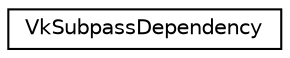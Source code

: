 digraph "Graphical Class Hierarchy"
{
 // LATEX_PDF_SIZE
  edge [fontname="Helvetica",fontsize="10",labelfontname="Helvetica",labelfontsize="10"];
  node [fontname="Helvetica",fontsize="10",shape=record];
  rankdir="LR";
  Node0 [label="VkSubpassDependency",height=0.2,width=0.4,color="black", fillcolor="white", style="filled",URL="$structVkSubpassDependency.html",tooltip=" "];
}

